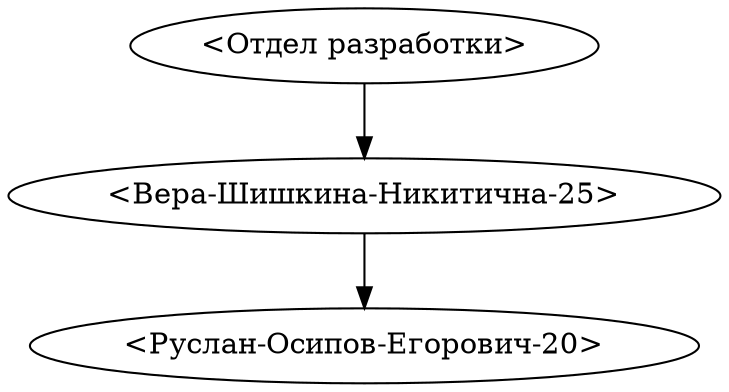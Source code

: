 digraph G {
0 [label="<Отдел разработки>"];
1 [label="<Вера-Шишкина-Никитична-25>"];
2 [label="<Руслан-Осипов-Егорович-20>"];
0 -> 1 [];
1 -> 2 [];
}
